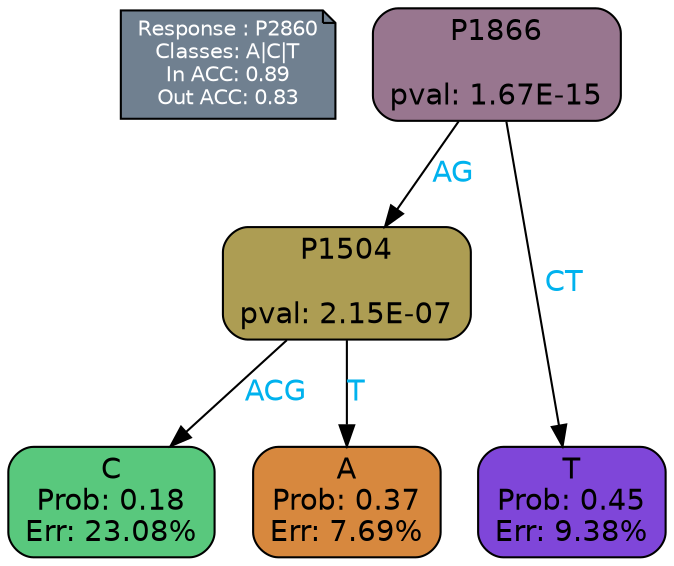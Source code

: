 digraph Tree {
node [shape=box, style="filled, rounded", color="black", fontname=helvetica] ;
graph [ranksep=equally, splines=polylines, bgcolor=transparent, dpi=600] ;
edge [fontname=helvetica] ;
LEGEND [label="Response : P2860
Classes: A|C|T
In ACC: 0.89
Out ACC: 0.83
",shape=note,align=left,style=filled,fillcolor="slategray",fontcolor="white",fontsize=10];1 [label="P1866

pval: 1.67E-15", fillcolor="#98768f"] ;
2 [label="P1504

pval: 2.15E-07", fillcolor="#ad9d53"] ;
3 [label="C
Prob: 0.18
Err: 23.08%", fillcolor="#59c87d"] ;
4 [label="A
Prob: 0.37
Err: 7.69%", fillcolor="#d7883e"] ;
5 [label="T
Prob: 0.45
Err: 9.38%", fillcolor="#7f46d9"] ;
1 -> 2 [label="AG",fontcolor=deepskyblue2] ;
1 -> 5 [label="CT",fontcolor=deepskyblue2] ;
2 -> 3 [label="ACG",fontcolor=deepskyblue2] ;
2 -> 4 [label="T",fontcolor=deepskyblue2] ;
{rank = same; 3;4;5;}{rank = same; LEGEND;1;}}